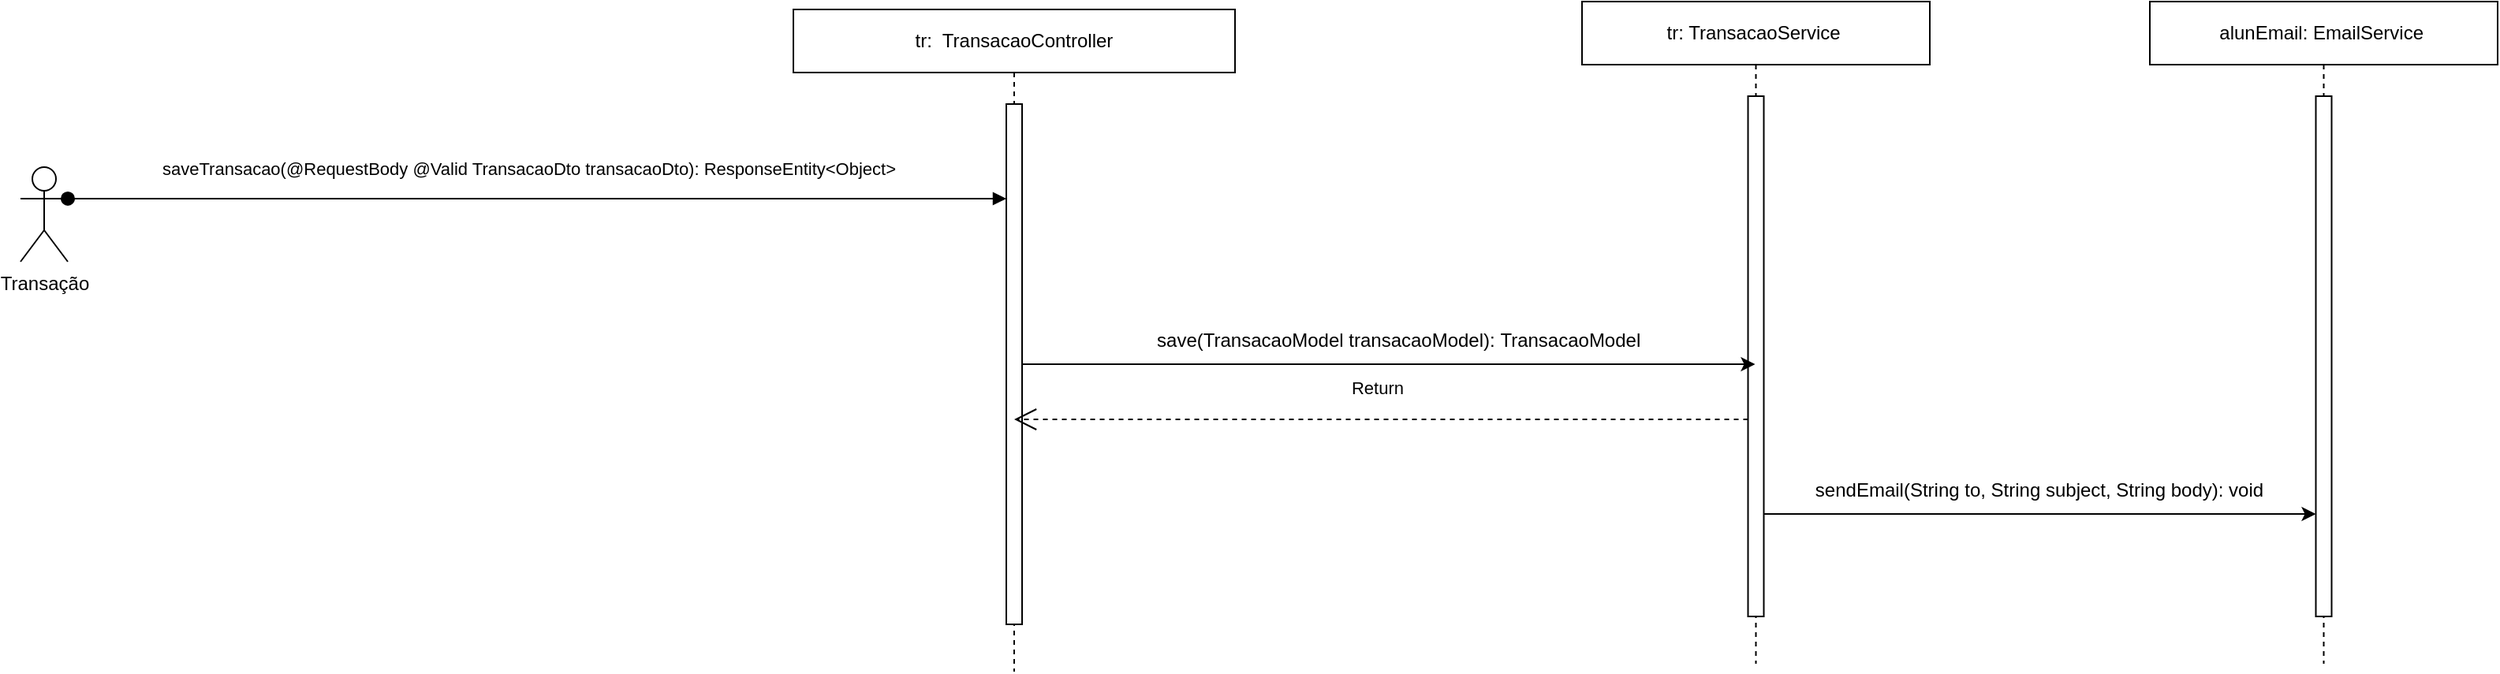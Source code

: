 <mxfile version="21.3.3" type="github">
  <diagram name="Page-1" id="2YBvvXClWsGukQMizWep">
    <mxGraphModel dx="1970" dy="425" grid="1" gridSize="10" guides="1" tooltips="1" connect="1" arrows="1" fold="1" page="1" pageScale="1" pageWidth="850" pageHeight="1100" math="0" shadow="0">
      <root>
        <mxCell id="0" />
        <mxCell id="1" parent="0" />
        <mxCell id="SqmqARdED-hJMlYGhAiN-31" value="Transação" style="shape=umlActor;verticalLabelPosition=bottom;verticalAlign=top;html=1;outlineConnect=0;" parent="1" vertex="1">
          <mxGeometry x="-430" y="200" width="30" height="60" as="geometry" />
        </mxCell>
        <mxCell id="SqmqARdED-hJMlYGhAiN-32" value="tr:&amp;nbsp; TransacaoController" style="shape=umlLifeline;perimeter=lifelinePerimeter;whiteSpace=wrap;html=1;container=0;dropTarget=0;collapsible=0;recursiveResize=0;outlineConnect=0;portConstraint=eastwest;newEdgeStyle={&quot;edgeStyle&quot;:&quot;elbowEdgeStyle&quot;,&quot;elbow&quot;:&quot;vertical&quot;,&quot;curved&quot;:0,&quot;rounded&quot;:0};" parent="1" vertex="1">
          <mxGeometry x="60" y="100" width="280" height="420" as="geometry" />
        </mxCell>
        <mxCell id="SqmqARdED-hJMlYGhAiN-33" value="" style="html=1;points=[];perimeter=orthogonalPerimeter;outlineConnect=0;targetShapes=umlLifeline;portConstraint=eastwest;newEdgeStyle={&quot;edgeStyle&quot;:&quot;elbowEdgeStyle&quot;,&quot;elbow&quot;:&quot;vertical&quot;,&quot;curved&quot;:0,&quot;rounded&quot;:0};" parent="SqmqARdED-hJMlYGhAiN-32" vertex="1">
          <mxGeometry x="135" y="60" width="10" height="330" as="geometry" />
        </mxCell>
        <mxCell id="SqmqARdED-hJMlYGhAiN-34" value="saveTransacao(@RequestBody @Valid TransacaoDto transacaoDto):&amp;nbsp;ResponseEntity&amp;lt;Object&amp;gt;" style="html=1;verticalAlign=bottom;startArrow=oval;endArrow=block;startSize=8;edgeStyle=elbowEdgeStyle;elbow=vertical;curved=0;rounded=0;exitX=1;exitY=0.333;exitDx=0;exitDy=0;exitPerimeter=0;" parent="1" source="SqmqARdED-hJMlYGhAiN-31" target="SqmqARdED-hJMlYGhAiN-33" edge="1">
          <mxGeometry x="-0.018" y="10" relative="1" as="geometry">
            <mxPoint x="10" y="390" as="sourcePoint" />
            <mxPoint x="210" y="220" as="targetPoint" />
            <Array as="points">
              <mxPoint x="50" y="220" />
              <mxPoint y="240" />
            </Array>
            <mxPoint as="offset" />
          </mxGeometry>
        </mxCell>
        <mxCell id="SqmqARdED-hJMlYGhAiN-35" value="tr: TransacaoService&amp;nbsp;" style="shape=umlLifeline;perimeter=lifelinePerimeter;whiteSpace=wrap;html=1;container=0;dropTarget=0;collapsible=0;recursiveResize=0;outlineConnect=0;portConstraint=eastwest;newEdgeStyle={&quot;edgeStyle&quot;:&quot;elbowEdgeStyle&quot;,&quot;elbow&quot;:&quot;vertical&quot;,&quot;curved&quot;:0,&quot;rounded&quot;:0};" parent="1" vertex="1">
          <mxGeometry x="560" y="95" width="220.5" height="420" as="geometry" />
        </mxCell>
        <mxCell id="SqmqARdED-hJMlYGhAiN-36" value="" style="html=1;points=[];perimeter=orthogonalPerimeter;outlineConnect=0;targetShapes=umlLifeline;portConstraint=eastwest;newEdgeStyle={&quot;edgeStyle&quot;:&quot;elbowEdgeStyle&quot;,&quot;elbow&quot;:&quot;vertical&quot;,&quot;curved&quot;:0,&quot;rounded&quot;:0};" parent="SqmqARdED-hJMlYGhAiN-35" vertex="1">
          <mxGeometry x="105.25" y="60" width="10" height="330" as="geometry" />
        </mxCell>
        <mxCell id="SqmqARdED-hJMlYGhAiN-38" style="edgeStyle=elbowEdgeStyle;rounded=0;orthogonalLoop=1;jettySize=auto;html=1;elbow=vertical;curved=0;" parent="1" source="SqmqARdED-hJMlYGhAiN-33" target="SqmqARdED-hJMlYGhAiN-35" edge="1">
          <mxGeometry relative="1" as="geometry" />
        </mxCell>
        <mxCell id="SqmqARdED-hJMlYGhAiN-39" value="save(TransacaoModel transacaoModel):&amp;nbsp;TransacaoModel&amp;nbsp;" style="text;html=1;align=center;verticalAlign=middle;resizable=0;points=[];autosize=1;strokeColor=none;fillColor=none;" parent="1" vertex="1">
          <mxGeometry x="280" y="295" width="330" height="30" as="geometry" />
        </mxCell>
        <mxCell id="tae8RekhbDJZjGjQk9bk-1" value="alunEmail: EmailService&amp;nbsp;" style="shape=umlLifeline;perimeter=lifelinePerimeter;whiteSpace=wrap;html=1;container=0;dropTarget=0;collapsible=0;recursiveResize=0;outlineConnect=0;portConstraint=eastwest;newEdgeStyle={&quot;edgeStyle&quot;:&quot;elbowEdgeStyle&quot;,&quot;elbow&quot;:&quot;vertical&quot;,&quot;curved&quot;:0,&quot;rounded&quot;:0};" parent="1" vertex="1">
          <mxGeometry x="920" y="95" width="220.5" height="420" as="geometry" />
        </mxCell>
        <mxCell id="tae8RekhbDJZjGjQk9bk-2" value="" style="html=1;points=[];perimeter=orthogonalPerimeter;outlineConnect=0;targetShapes=umlLifeline;portConstraint=eastwest;newEdgeStyle={&quot;edgeStyle&quot;:&quot;elbowEdgeStyle&quot;,&quot;elbow&quot;:&quot;vertical&quot;,&quot;curved&quot;:0,&quot;rounded&quot;:0};" parent="tae8RekhbDJZjGjQk9bk-1" vertex="1">
          <mxGeometry x="105.25" y="60" width="10" height="330" as="geometry" />
        </mxCell>
        <mxCell id="tae8RekhbDJZjGjQk9bk-3" style="edgeStyle=elbowEdgeStyle;rounded=0;orthogonalLoop=1;jettySize=auto;html=1;elbow=vertical;curved=0;" parent="1" source="SqmqARdED-hJMlYGhAiN-36" target="tae8RekhbDJZjGjQk9bk-2" edge="1">
          <mxGeometry relative="1" as="geometry">
            <mxPoint x="215" y="335" as="sourcePoint" />
            <mxPoint x="680" y="335" as="targetPoint" />
            <Array as="points">
              <mxPoint x="860" y="420" />
            </Array>
          </mxGeometry>
        </mxCell>
        <mxCell id="tae8RekhbDJZjGjQk9bk-6" value="sendEmail(String to, String subject, String body):&amp;nbsp;void" style="text;html=1;strokeColor=none;fillColor=none;align=center;verticalAlign=middle;whiteSpace=wrap;rounded=0;" parent="1" vertex="1">
          <mxGeometry x="690" y="390" width="320" height="30" as="geometry" />
        </mxCell>
        <mxCell id="tae8RekhbDJZjGjQk9bk-4" value="Return" style="endArrow=open;endSize=12;dashed=1;html=1;rounded=0;" parent="1" source="SqmqARdED-hJMlYGhAiN-36" target="SqmqARdED-hJMlYGhAiN-32" edge="1">
          <mxGeometry x="0.01" y="-20" width="160" relative="1" as="geometry">
            <mxPoint x="910" y="350" as="sourcePoint" />
            <mxPoint x="1070" y="350" as="targetPoint" />
            <Array as="points">
              <mxPoint x="430" y="360" />
            </Array>
            <mxPoint as="offset" />
          </mxGeometry>
        </mxCell>
      </root>
    </mxGraphModel>
  </diagram>
</mxfile>
